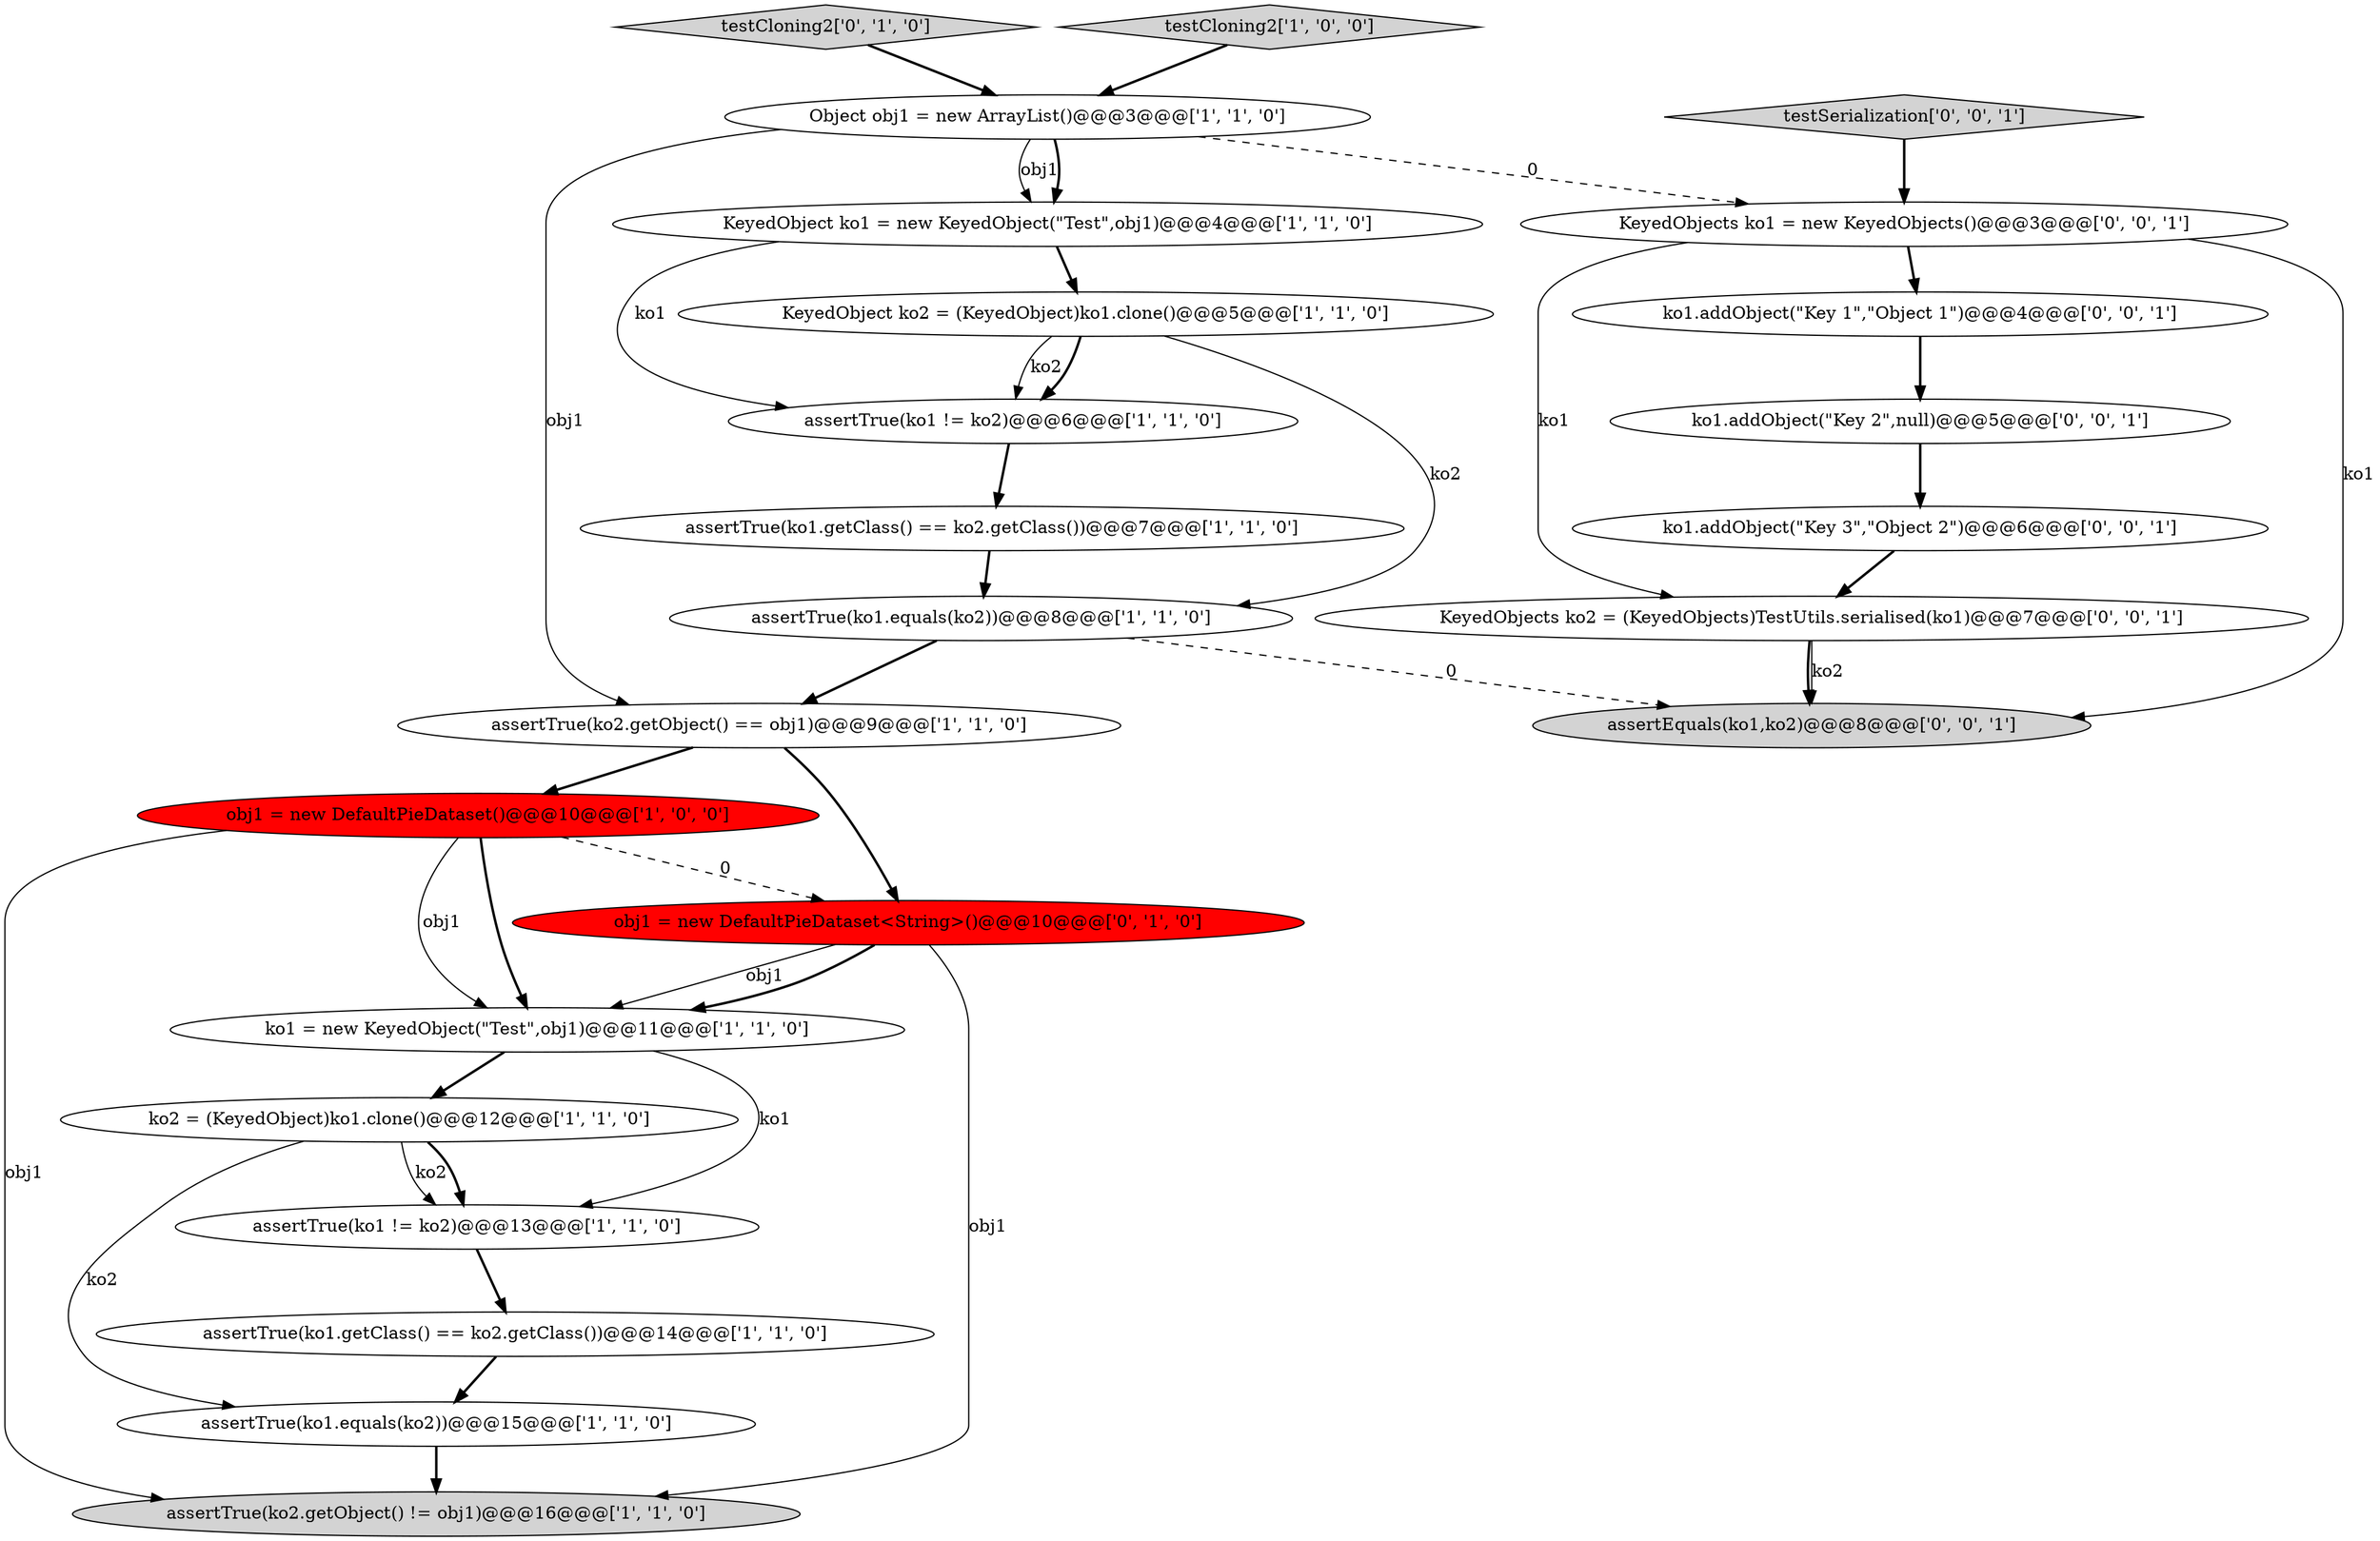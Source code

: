 digraph {
6 [style = filled, label = "assertTrue(ko1.getClass() == ko2.getClass())@@@14@@@['1', '1', '0']", fillcolor = white, shape = ellipse image = "AAA0AAABBB1BBB"];
7 [style = filled, label = "assertTrue(ko1 != ko2)@@@6@@@['1', '1', '0']", fillcolor = white, shape = ellipse image = "AAA0AAABBB1BBB"];
22 [style = filled, label = "KeyedObjects ko2 = (KeyedObjects)TestUtils.serialised(ko1)@@@7@@@['0', '0', '1']", fillcolor = white, shape = ellipse image = "AAA0AAABBB3BBB"];
5 [style = filled, label = "assertTrue(ko1.equals(ko2))@@@8@@@['1', '1', '0']", fillcolor = white, shape = ellipse image = "AAA0AAABBB1BBB"];
21 [style = filled, label = "ko1.addObject(\"Key 1\",\"Object 1\")@@@4@@@['0', '0', '1']", fillcolor = white, shape = ellipse image = "AAA0AAABBB3BBB"];
9 [style = filled, label = "assertTrue(ko2.getObject() != obj1)@@@16@@@['1', '1', '0']", fillcolor = lightgray, shape = ellipse image = "AAA0AAABBB1BBB"];
10 [style = filled, label = "assertTrue(ko2.getObject() == obj1)@@@9@@@['1', '1', '0']", fillcolor = white, shape = ellipse image = "AAA0AAABBB1BBB"];
11 [style = filled, label = "KeyedObject ko2 = (KeyedObject)ko1.clone()@@@5@@@['1', '1', '0']", fillcolor = white, shape = ellipse image = "AAA0AAABBB1BBB"];
4 [style = filled, label = "assertTrue(ko1.getClass() == ko2.getClass())@@@7@@@['1', '1', '0']", fillcolor = white, shape = ellipse image = "AAA0AAABBB1BBB"];
1 [style = filled, label = "Object obj1 = new ArrayList()@@@3@@@['1', '1', '0']", fillcolor = white, shape = ellipse image = "AAA0AAABBB1BBB"];
12 [style = filled, label = "ko2 = (KeyedObject)ko1.clone()@@@12@@@['1', '1', '0']", fillcolor = white, shape = ellipse image = "AAA0AAABBB1BBB"];
13 [style = filled, label = "assertTrue(ko1.equals(ko2))@@@15@@@['1', '1', '0']", fillcolor = white, shape = ellipse image = "AAA0AAABBB1BBB"];
17 [style = filled, label = "testSerialization['0', '0', '1']", fillcolor = lightgray, shape = diamond image = "AAA0AAABBB3BBB"];
8 [style = filled, label = "assertTrue(ko1 != ko2)@@@13@@@['1', '1', '0']", fillcolor = white, shape = ellipse image = "AAA0AAABBB1BBB"];
14 [style = filled, label = "ko1 = new KeyedObject(\"Test\",obj1)@@@11@@@['1', '1', '0']", fillcolor = white, shape = ellipse image = "AAA0AAABBB1BBB"];
3 [style = filled, label = "KeyedObject ko1 = new KeyedObject(\"Test\",obj1)@@@4@@@['1', '1', '0']", fillcolor = white, shape = ellipse image = "AAA0AAABBB1BBB"];
23 [style = filled, label = "ko1.addObject(\"Key 3\",\"Object 2\")@@@6@@@['0', '0', '1']", fillcolor = white, shape = ellipse image = "AAA0AAABBB3BBB"];
2 [style = filled, label = "obj1 = new DefaultPieDataset()@@@10@@@['1', '0', '0']", fillcolor = red, shape = ellipse image = "AAA1AAABBB1BBB"];
20 [style = filled, label = "ko1.addObject(\"Key 2\",null)@@@5@@@['0', '0', '1']", fillcolor = white, shape = ellipse image = "AAA0AAABBB3BBB"];
16 [style = filled, label = "obj1 = new DefaultPieDataset<String>()@@@10@@@['0', '1', '0']", fillcolor = red, shape = ellipse image = "AAA1AAABBB2BBB"];
15 [style = filled, label = "testCloning2['0', '1', '0']", fillcolor = lightgray, shape = diamond image = "AAA0AAABBB2BBB"];
19 [style = filled, label = "KeyedObjects ko1 = new KeyedObjects()@@@3@@@['0', '0', '1']", fillcolor = white, shape = ellipse image = "AAA0AAABBB3BBB"];
18 [style = filled, label = "assertEquals(ko1,ko2)@@@8@@@['0', '0', '1']", fillcolor = lightgray, shape = ellipse image = "AAA0AAABBB3BBB"];
0 [style = filled, label = "testCloning2['1', '0', '0']", fillcolor = lightgray, shape = diamond image = "AAA0AAABBB1BBB"];
5->10 [style = bold, label=""];
16->9 [style = solid, label="obj1"];
19->18 [style = solid, label="ko1"];
2->14 [style = solid, label="obj1"];
14->8 [style = solid, label="ko1"];
1->19 [style = dashed, label="0"];
1->3 [style = solid, label="obj1"];
1->3 [style = bold, label=""];
3->11 [style = bold, label=""];
8->6 [style = bold, label=""];
12->8 [style = solid, label="ko2"];
7->4 [style = bold, label=""];
5->18 [style = dashed, label="0"];
17->19 [style = bold, label=""];
16->14 [style = solid, label="obj1"];
12->13 [style = solid, label="ko2"];
11->5 [style = solid, label="ko2"];
19->22 [style = solid, label="ko1"];
1->10 [style = solid, label="obj1"];
22->18 [style = bold, label=""];
23->22 [style = bold, label=""];
21->20 [style = bold, label=""];
20->23 [style = bold, label=""];
10->16 [style = bold, label=""];
12->8 [style = bold, label=""];
0->1 [style = bold, label=""];
2->16 [style = dashed, label="0"];
6->13 [style = bold, label=""];
14->12 [style = bold, label=""];
2->14 [style = bold, label=""];
16->14 [style = bold, label=""];
11->7 [style = solid, label="ko2"];
10->2 [style = bold, label=""];
13->9 [style = bold, label=""];
22->18 [style = solid, label="ko2"];
2->9 [style = solid, label="obj1"];
3->7 [style = solid, label="ko1"];
4->5 [style = bold, label=""];
11->7 [style = bold, label=""];
15->1 [style = bold, label=""];
19->21 [style = bold, label=""];
}
